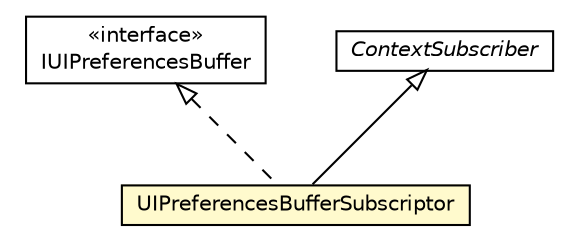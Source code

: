 #!/usr/local/bin/dot
#
# Class diagram 
# Generated by UMLGraph version R5_6-24-gf6e263 (http://www.umlgraph.org/)
#

digraph G {
	edge [fontname="Helvetica",fontsize=10,labelfontname="Helvetica",labelfontsize=10];
	node [fontname="Helvetica",fontsize=10,shape=plaintext];
	nodesep=0.25;
	ranksep=0.5;
	// org.universAAL.ui.dm.interfaces.IUIPreferencesBuffer
	c56363 [label=<<table title="org.universAAL.ui.dm.interfaces.IUIPreferencesBuffer" border="0" cellborder="1" cellspacing="0" cellpadding="2" port="p" href="../../../interfaces/IUIPreferencesBuffer.html">
		<tr><td><table border="0" cellspacing="0" cellpadding="1">
<tr><td align="center" balign="center"> &#171;interface&#187; </td></tr>
<tr><td align="center" balign="center"> IUIPreferencesBuffer </td></tr>
		</table></td></tr>
		</table>>, URL="../../../interfaces/IUIPreferencesBuffer.html", fontname="Helvetica", fontcolor="black", fontsize=10.0];
	// org.universAAL.ui.dm.ui.preferences.buffer.UIPreferencesBufferSubscriptor
	c56374 [label=<<table title="org.universAAL.ui.dm.ui.preferences.buffer.UIPreferencesBufferSubscriptor" border="0" cellborder="1" cellspacing="0" cellpadding="2" port="p" bgcolor="lemonChiffon" href="./UIPreferencesBufferSubscriptor.html">
		<tr><td><table border="0" cellspacing="0" cellpadding="1">
<tr><td align="center" balign="center"> UIPreferencesBufferSubscriptor </td></tr>
		</table></td></tr>
		</table>>, URL="./UIPreferencesBufferSubscriptor.html", fontname="Helvetica", fontcolor="black", fontsize=10.0];
	//org.universAAL.ui.dm.ui.preferences.buffer.UIPreferencesBufferSubscriptor extends org.universAAL.middleware.context.ContextSubscriber
	c56598:p -> c56374:p [dir=back,arrowtail=empty];
	//org.universAAL.ui.dm.ui.preferences.buffer.UIPreferencesBufferSubscriptor implements org.universAAL.ui.dm.interfaces.IUIPreferencesBuffer
	c56363:p -> c56374:p [dir=back,arrowtail=empty,style=dashed];
	// org.universAAL.middleware.context.ContextSubscriber
	c56598 [label=<<table title="org.universAAL.middleware.context.ContextSubscriber" border="0" cellborder="1" cellspacing="0" cellpadding="2" port="p" href="http://java.sun.com/j2se/1.4.2/docs/api/org/universAAL/middleware/context/ContextSubscriber.html">
		<tr><td><table border="0" cellspacing="0" cellpadding="1">
<tr><td align="center" balign="center"><font face="Helvetica-Oblique"> ContextSubscriber </font></td></tr>
		</table></td></tr>
		</table>>, URL="http://java.sun.com/j2se/1.4.2/docs/api/org/universAAL/middleware/context/ContextSubscriber.html", fontname="Helvetica", fontcolor="black", fontsize=10.0];
}

